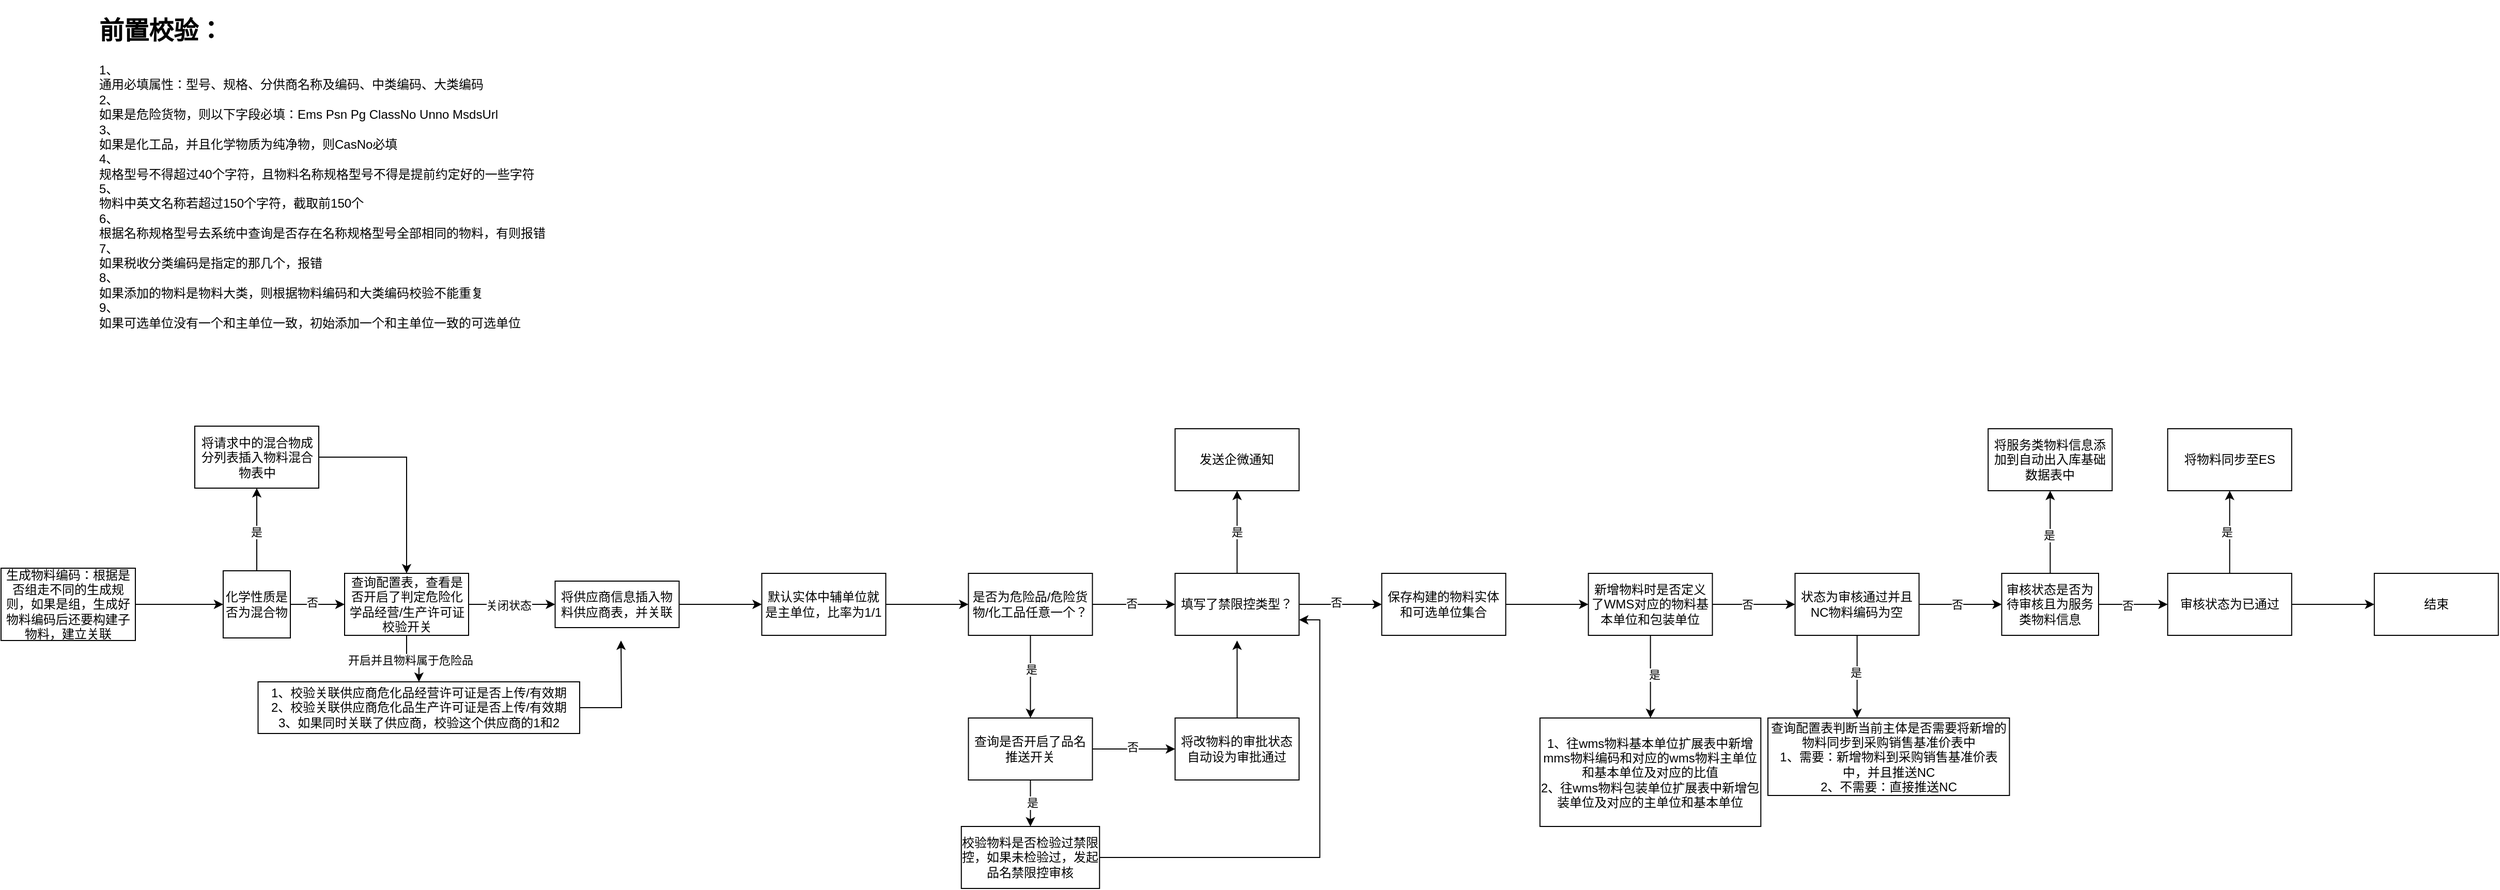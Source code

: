 <mxfile version="22.1.11" type="github">
  <diagram name="第 1 页" id="KGqY5eOQTbdGlDZYk4s8">
    <mxGraphModel dx="616" dy="809" grid="1" gridSize="10" guides="1" tooltips="1" connect="1" arrows="1" fold="1" page="1" pageScale="1" pageWidth="827" pageHeight="1169" math="0" shadow="0">
      <root>
        <mxCell id="0" />
        <mxCell id="1" parent="0" />
        <mxCell id="h73sEmdTAqjSbu8iskxw-2" value="&lt;h1&gt;前置校验：&lt;/h1&gt;&lt;div&gt;1、&lt;/div&gt;通用必填属性：型号、规格、分供商名称及编码、中类编码、大类编码&lt;div&gt;2、&lt;/div&gt;&lt;div&gt;如果是危险货物，则以下字段必填：Ems Psn Pg ClassNo Unno MsdsUrl&lt;/div&gt;&lt;div&gt;3、&lt;/div&gt;如果是化工品，并且化学物质为纯净物，则CasNo必填&lt;br&gt;4、&lt;br&gt;规格型号不得超过40个字符，且物料名称规格型号不得是提前约定好的一些字符&lt;br&gt;5、&lt;br&gt;物料中英文名称若超过150个字符，截取前150个&lt;br&gt;&lt;div style=&quot;border-color: var(--border-color);&quot;&gt;&lt;span style=&quot;background-color: initial;&quot;&gt;6、&lt;/span&gt;&lt;br&gt;&lt;/div&gt;根据名称规格型号去系统中查询是否存在名称规格型号全部相同的物料，有则报错&lt;br&gt;7、&lt;br&gt;如果税收分类编码是指定的那几个，报错&lt;br&gt;8、&lt;br&gt;如果添加的物料是物料大类，则根据物料编码和大类编码校验不能重复&lt;br&gt;9、&lt;br&gt;如果可选单位没有一个和主单位一致，初始添加一个和主单位一致的可选单位" style="text;html=1;strokeColor=none;fillColor=none;spacing=5;spacingTop=-20;whiteSpace=wrap;overflow=hidden;rounded=0;" vertex="1" parent="1">
          <mxGeometry x="100" y="80" width="470" height="370" as="geometry" />
        </mxCell>
        <mxCell id="h73sEmdTAqjSbu8iskxw-6" value="" style="edgeStyle=orthogonalEdgeStyle;rounded=0;orthogonalLoop=1;jettySize=auto;html=1;" edge="1" parent="1" source="h73sEmdTAqjSbu8iskxw-4" target="h73sEmdTAqjSbu8iskxw-5">
          <mxGeometry relative="1" as="geometry" />
        </mxCell>
        <mxCell id="h73sEmdTAqjSbu8iskxw-4" value="生成物料编码：根据是否组走不同的生成规则，如果是组，生成好物料编码后还要构建子物料，建立关联" style="rounded=0;whiteSpace=wrap;html=1;" vertex="1" parent="1">
          <mxGeometry x="10" y="620" width="130" height="70" as="geometry" />
        </mxCell>
        <mxCell id="h73sEmdTAqjSbu8iskxw-8" value="" style="edgeStyle=orthogonalEdgeStyle;rounded=0;orthogonalLoop=1;jettySize=auto;html=1;" edge="1" parent="1" source="h73sEmdTAqjSbu8iskxw-5" target="h73sEmdTAqjSbu8iskxw-7">
          <mxGeometry relative="1" as="geometry" />
        </mxCell>
        <mxCell id="h73sEmdTAqjSbu8iskxw-11" value="是" style="edgeLabel;html=1;align=center;verticalAlign=middle;resizable=0;points=[];" vertex="1" connectable="0" parent="h73sEmdTAqjSbu8iskxw-8">
          <mxGeometry x="-0.054" y="1" relative="1" as="geometry">
            <mxPoint as="offset" />
          </mxGeometry>
        </mxCell>
        <mxCell id="h73sEmdTAqjSbu8iskxw-13" value="" style="edgeStyle=orthogonalEdgeStyle;rounded=0;orthogonalLoop=1;jettySize=auto;html=1;" edge="1" parent="1" source="h73sEmdTAqjSbu8iskxw-5" target="h73sEmdTAqjSbu8iskxw-12">
          <mxGeometry relative="1" as="geometry" />
        </mxCell>
        <mxCell id="h73sEmdTAqjSbu8iskxw-14" value="否" style="edgeLabel;html=1;align=center;verticalAlign=middle;resizable=0;points=[];" vertex="1" connectable="0" parent="h73sEmdTAqjSbu8iskxw-13">
          <mxGeometry x="-0.208" y="2" relative="1" as="geometry">
            <mxPoint as="offset" />
          </mxGeometry>
        </mxCell>
        <mxCell id="h73sEmdTAqjSbu8iskxw-5" value="化学性质是否为混合物" style="whiteSpace=wrap;html=1;rounded=0;" vertex="1" parent="1">
          <mxGeometry x="225" y="622.5" width="65" height="65" as="geometry" />
        </mxCell>
        <mxCell id="h73sEmdTAqjSbu8iskxw-15" style="edgeStyle=orthogonalEdgeStyle;rounded=0;orthogonalLoop=1;jettySize=auto;html=1;entryX=0.5;entryY=0;entryDx=0;entryDy=0;" edge="1" parent="1" source="h73sEmdTAqjSbu8iskxw-7" target="h73sEmdTAqjSbu8iskxw-12">
          <mxGeometry relative="1" as="geometry" />
        </mxCell>
        <mxCell id="h73sEmdTAqjSbu8iskxw-7" value="将请求中的混合物成分列表插入物料混合物表中" style="whiteSpace=wrap;html=1;rounded=0;" vertex="1" parent="1">
          <mxGeometry x="197.5" y="482.5" width="120" height="60" as="geometry" />
        </mxCell>
        <mxCell id="h73sEmdTAqjSbu8iskxw-19" value="" style="edgeStyle=orthogonalEdgeStyle;rounded=0;orthogonalLoop=1;jettySize=auto;html=1;" edge="1" parent="1" source="h73sEmdTAqjSbu8iskxw-12" target="h73sEmdTAqjSbu8iskxw-18">
          <mxGeometry relative="1" as="geometry" />
        </mxCell>
        <mxCell id="h73sEmdTAqjSbu8iskxw-23" value="开启并且物料属于危险品" style="edgeLabel;html=1;align=center;verticalAlign=middle;resizable=0;points=[];" vertex="1" connectable="0" parent="h73sEmdTAqjSbu8iskxw-19">
          <mxGeometry x="-0.1" y="-1" relative="1" as="geometry">
            <mxPoint as="offset" />
          </mxGeometry>
        </mxCell>
        <mxCell id="h73sEmdTAqjSbu8iskxw-25" value="" style="edgeStyle=orthogonalEdgeStyle;rounded=0;orthogonalLoop=1;jettySize=auto;html=1;" edge="1" parent="1" source="h73sEmdTAqjSbu8iskxw-12" target="h73sEmdTAqjSbu8iskxw-24">
          <mxGeometry relative="1" as="geometry" />
        </mxCell>
        <mxCell id="h73sEmdTAqjSbu8iskxw-26" value="关闭状态" style="edgeLabel;html=1;align=center;verticalAlign=middle;resizable=0;points=[];" vertex="1" connectable="0" parent="h73sEmdTAqjSbu8iskxw-25">
          <mxGeometry x="-0.083" y="-1" relative="1" as="geometry">
            <mxPoint as="offset" />
          </mxGeometry>
        </mxCell>
        <mxCell id="h73sEmdTAqjSbu8iskxw-12" value="查询配置表，查看是否开启了判定危险化学品经营/生产许可证校验开关" style="whiteSpace=wrap;html=1;rounded=0;" vertex="1" parent="1">
          <mxGeometry x="342.5" y="625" width="120" height="60" as="geometry" />
        </mxCell>
        <mxCell id="h73sEmdTAqjSbu8iskxw-27" style="edgeStyle=orthogonalEdgeStyle;rounded=0;orthogonalLoop=1;jettySize=auto;html=1;" edge="1" parent="1" source="h73sEmdTAqjSbu8iskxw-18">
          <mxGeometry relative="1" as="geometry">
            <mxPoint x="610" y="690" as="targetPoint" />
          </mxGeometry>
        </mxCell>
        <mxCell id="h73sEmdTAqjSbu8iskxw-18" value="1、校验关联供应商危化品经营许可证是否上传/有效期&lt;br&gt;2、校验关联供应商危化品生产许可证是否上传/有效期&lt;br&gt;3、如果同时关联了供应商，校验这个供应商的1和2" style="whiteSpace=wrap;html=1;rounded=0;" vertex="1" parent="1">
          <mxGeometry x="258.75" y="730" width="311.25" height="50" as="geometry" />
        </mxCell>
        <mxCell id="h73sEmdTAqjSbu8iskxw-29" value="" style="edgeStyle=orthogonalEdgeStyle;rounded=0;orthogonalLoop=1;jettySize=auto;html=1;" edge="1" parent="1" source="h73sEmdTAqjSbu8iskxw-24" target="h73sEmdTAqjSbu8iskxw-28">
          <mxGeometry relative="1" as="geometry" />
        </mxCell>
        <mxCell id="h73sEmdTAqjSbu8iskxw-24" value="将供应商信息插入物料供应商表，并关联" style="whiteSpace=wrap;html=1;rounded=0;" vertex="1" parent="1">
          <mxGeometry x="546.25" y="632.5" width="120" height="45" as="geometry" />
        </mxCell>
        <mxCell id="h73sEmdTAqjSbu8iskxw-31" value="" style="edgeStyle=orthogonalEdgeStyle;rounded=0;orthogonalLoop=1;jettySize=auto;html=1;" edge="1" parent="1" source="h73sEmdTAqjSbu8iskxw-28" target="h73sEmdTAqjSbu8iskxw-30">
          <mxGeometry relative="1" as="geometry" />
        </mxCell>
        <mxCell id="h73sEmdTAqjSbu8iskxw-28" value="默认实体中辅单位就是主单位，比率为1/1" style="whiteSpace=wrap;html=1;rounded=0;" vertex="1" parent="1">
          <mxGeometry x="746.25" y="625" width="120" height="60" as="geometry" />
        </mxCell>
        <mxCell id="h73sEmdTAqjSbu8iskxw-33" value="" style="edgeStyle=orthogonalEdgeStyle;rounded=0;orthogonalLoop=1;jettySize=auto;html=1;" edge="1" parent="1" source="h73sEmdTAqjSbu8iskxw-30" target="h73sEmdTAqjSbu8iskxw-32">
          <mxGeometry relative="1" as="geometry" />
        </mxCell>
        <mxCell id="h73sEmdTAqjSbu8iskxw-34" value="是" style="edgeLabel;html=1;align=center;verticalAlign=middle;resizable=0;points=[];" vertex="1" connectable="0" parent="h73sEmdTAqjSbu8iskxw-33">
          <mxGeometry x="-0.19" relative="1" as="geometry">
            <mxPoint as="offset" />
          </mxGeometry>
        </mxCell>
        <mxCell id="h73sEmdTAqjSbu8iskxw-36" value="" style="edgeStyle=orthogonalEdgeStyle;rounded=0;orthogonalLoop=1;jettySize=auto;html=1;" edge="1" parent="1" source="h73sEmdTAqjSbu8iskxw-30" target="h73sEmdTAqjSbu8iskxw-35">
          <mxGeometry relative="1" as="geometry" />
        </mxCell>
        <mxCell id="h73sEmdTAqjSbu8iskxw-37" value="否" style="edgeLabel;html=1;align=center;verticalAlign=middle;resizable=0;points=[];" vertex="1" connectable="0" parent="h73sEmdTAqjSbu8iskxw-36">
          <mxGeometry x="-0.071" y="1" relative="1" as="geometry">
            <mxPoint as="offset" />
          </mxGeometry>
        </mxCell>
        <mxCell id="h73sEmdTAqjSbu8iskxw-30" value="是否为危险品/危险货物/化工品任意一个？" style="whiteSpace=wrap;html=1;rounded=0;" vertex="1" parent="1">
          <mxGeometry x="946.25" y="625" width="120" height="60" as="geometry" />
        </mxCell>
        <mxCell id="h73sEmdTAqjSbu8iskxw-42" value="" style="edgeStyle=orthogonalEdgeStyle;rounded=0;orthogonalLoop=1;jettySize=auto;html=1;" edge="1" parent="1" source="h73sEmdTAqjSbu8iskxw-32" target="h73sEmdTAqjSbu8iskxw-41">
          <mxGeometry relative="1" as="geometry" />
        </mxCell>
        <mxCell id="h73sEmdTAqjSbu8iskxw-43" value="否" style="edgeLabel;html=1;align=center;verticalAlign=middle;resizable=0;points=[];" vertex="1" connectable="0" parent="h73sEmdTAqjSbu8iskxw-42">
          <mxGeometry x="-0.056" y="2" relative="1" as="geometry">
            <mxPoint as="offset" />
          </mxGeometry>
        </mxCell>
        <mxCell id="h73sEmdTAqjSbu8iskxw-46" value="" style="edgeStyle=orthogonalEdgeStyle;rounded=0;orthogonalLoop=1;jettySize=auto;html=1;" edge="1" parent="1" source="h73sEmdTAqjSbu8iskxw-32" target="h73sEmdTAqjSbu8iskxw-45">
          <mxGeometry relative="1" as="geometry" />
        </mxCell>
        <mxCell id="h73sEmdTAqjSbu8iskxw-47" value="是" style="edgeLabel;html=1;align=center;verticalAlign=middle;resizable=0;points=[];" vertex="1" connectable="0" parent="h73sEmdTAqjSbu8iskxw-46">
          <mxGeometry x="-0.02" y="1" relative="1" as="geometry">
            <mxPoint as="offset" />
          </mxGeometry>
        </mxCell>
        <mxCell id="h73sEmdTAqjSbu8iskxw-32" value="查询是否开启了品名推送开关" style="whiteSpace=wrap;html=1;rounded=0;" vertex="1" parent="1">
          <mxGeometry x="946.25" y="765" width="120" height="60" as="geometry" />
        </mxCell>
        <mxCell id="h73sEmdTAqjSbu8iskxw-39" value="" style="edgeStyle=orthogonalEdgeStyle;rounded=0;orthogonalLoop=1;jettySize=auto;html=1;" edge="1" parent="1" source="h73sEmdTAqjSbu8iskxw-35" target="h73sEmdTAqjSbu8iskxw-38">
          <mxGeometry relative="1" as="geometry" />
        </mxCell>
        <mxCell id="h73sEmdTAqjSbu8iskxw-40" value="是" style="edgeLabel;html=1;align=center;verticalAlign=middle;resizable=0;points=[];" vertex="1" connectable="0" parent="h73sEmdTAqjSbu8iskxw-39">
          <mxGeometry x="0.015" y="1" relative="1" as="geometry">
            <mxPoint as="offset" />
          </mxGeometry>
        </mxCell>
        <mxCell id="h73sEmdTAqjSbu8iskxw-50" value="" style="edgeStyle=orthogonalEdgeStyle;rounded=0;orthogonalLoop=1;jettySize=auto;html=1;" edge="1" parent="1" source="h73sEmdTAqjSbu8iskxw-35" target="h73sEmdTAqjSbu8iskxw-49">
          <mxGeometry relative="1" as="geometry" />
        </mxCell>
        <mxCell id="h73sEmdTAqjSbu8iskxw-51" value="否" style="edgeLabel;html=1;align=center;verticalAlign=middle;resizable=0;points=[];" vertex="1" connectable="0" parent="h73sEmdTAqjSbu8iskxw-50">
          <mxGeometry x="-0.131" y="2" relative="1" as="geometry">
            <mxPoint as="offset" />
          </mxGeometry>
        </mxCell>
        <mxCell id="h73sEmdTAqjSbu8iskxw-35" value="填写了禁限控类型？" style="whiteSpace=wrap;html=1;rounded=0;" vertex="1" parent="1">
          <mxGeometry x="1146.25" y="625" width="120" height="60" as="geometry" />
        </mxCell>
        <mxCell id="h73sEmdTAqjSbu8iskxw-38" value="发送企微通知" style="whiteSpace=wrap;html=1;rounded=0;" vertex="1" parent="1">
          <mxGeometry x="1146.25" y="485" width="120" height="60" as="geometry" />
        </mxCell>
        <mxCell id="h73sEmdTAqjSbu8iskxw-44" style="edgeStyle=orthogonalEdgeStyle;rounded=0;orthogonalLoop=1;jettySize=auto;html=1;" edge="1" parent="1" source="h73sEmdTAqjSbu8iskxw-41">
          <mxGeometry relative="1" as="geometry">
            <mxPoint x="1206.25" y="690" as="targetPoint" />
          </mxGeometry>
        </mxCell>
        <mxCell id="h73sEmdTAqjSbu8iskxw-41" value="将改物料的审批状态自动设为审批通过" style="whiteSpace=wrap;html=1;rounded=0;" vertex="1" parent="1">
          <mxGeometry x="1146.25" y="765" width="120" height="60" as="geometry" />
        </mxCell>
        <mxCell id="h73sEmdTAqjSbu8iskxw-48" style="edgeStyle=orthogonalEdgeStyle;rounded=0;orthogonalLoop=1;jettySize=auto;html=1;entryX=1;entryY=0.75;entryDx=0;entryDy=0;" edge="1" parent="1" source="h73sEmdTAqjSbu8iskxw-45" target="h73sEmdTAqjSbu8iskxw-35">
          <mxGeometry relative="1" as="geometry" />
        </mxCell>
        <mxCell id="h73sEmdTAqjSbu8iskxw-45" value="校验物料是否检验过禁限控，如果未检验过，发起品名禁限控审核" style="whiteSpace=wrap;html=1;rounded=0;" vertex="1" parent="1">
          <mxGeometry x="939.38" y="870" width="133.75" height="60" as="geometry" />
        </mxCell>
        <mxCell id="h73sEmdTAqjSbu8iskxw-53" value="" style="edgeStyle=orthogonalEdgeStyle;rounded=0;orthogonalLoop=1;jettySize=auto;html=1;" edge="1" parent="1" source="h73sEmdTAqjSbu8iskxw-49" target="h73sEmdTAqjSbu8iskxw-52">
          <mxGeometry relative="1" as="geometry" />
        </mxCell>
        <mxCell id="h73sEmdTAqjSbu8iskxw-49" value="保存构建的物料实体和可选单位集合" style="whiteSpace=wrap;html=1;rounded=0;" vertex="1" parent="1">
          <mxGeometry x="1346.25" y="625" width="120" height="60" as="geometry" />
        </mxCell>
        <mxCell id="h73sEmdTAqjSbu8iskxw-55" value="" style="edgeStyle=orthogonalEdgeStyle;rounded=0;orthogonalLoop=1;jettySize=auto;html=1;" edge="1" parent="1" source="h73sEmdTAqjSbu8iskxw-52" target="h73sEmdTAqjSbu8iskxw-54">
          <mxGeometry relative="1" as="geometry" />
        </mxCell>
        <mxCell id="h73sEmdTAqjSbu8iskxw-56" value="是" style="edgeLabel;html=1;align=center;verticalAlign=middle;resizable=0;points=[];" vertex="1" connectable="0" parent="h73sEmdTAqjSbu8iskxw-55">
          <mxGeometry x="-0.055" y="3" relative="1" as="geometry">
            <mxPoint as="offset" />
          </mxGeometry>
        </mxCell>
        <mxCell id="h73sEmdTAqjSbu8iskxw-58" value="" style="edgeStyle=orthogonalEdgeStyle;rounded=0;orthogonalLoop=1;jettySize=auto;html=1;" edge="1" parent="1" source="h73sEmdTAqjSbu8iskxw-52" target="h73sEmdTAqjSbu8iskxw-57">
          <mxGeometry relative="1" as="geometry" />
        </mxCell>
        <mxCell id="h73sEmdTAqjSbu8iskxw-59" value="否" style="edgeLabel;html=1;align=center;verticalAlign=middle;resizable=0;points=[];" vertex="1" connectable="0" parent="h73sEmdTAqjSbu8iskxw-58">
          <mxGeometry x="-0.166" relative="1" as="geometry">
            <mxPoint as="offset" />
          </mxGeometry>
        </mxCell>
        <mxCell id="h73sEmdTAqjSbu8iskxw-52" value="新增物料时是否定义了WMS对应的物料基本单位和包装单位" style="whiteSpace=wrap;html=1;rounded=0;" vertex="1" parent="1">
          <mxGeometry x="1546.25" y="625" width="120" height="60" as="geometry" />
        </mxCell>
        <mxCell id="h73sEmdTAqjSbu8iskxw-54" value="1、往wms物料基本单位扩展表中新增mms物料编码和对应的wms物料主单位和基本单位及对应的比值&lt;br&gt;2、往wms物料包装单位扩展表中新增包装单位及对应的主单位和基本单位" style="whiteSpace=wrap;html=1;rounded=0;" vertex="1" parent="1">
          <mxGeometry x="1499.38" y="765" width="213.75" height="105" as="geometry" />
        </mxCell>
        <mxCell id="h73sEmdTAqjSbu8iskxw-61" value="" style="edgeStyle=orthogonalEdgeStyle;rounded=0;orthogonalLoop=1;jettySize=auto;html=1;" edge="1" parent="1" source="h73sEmdTAqjSbu8iskxw-57" target="h73sEmdTAqjSbu8iskxw-60">
          <mxGeometry relative="1" as="geometry">
            <Array as="points">
              <mxPoint x="1806" y="720" />
              <mxPoint x="1806" y="720" />
            </Array>
          </mxGeometry>
        </mxCell>
        <mxCell id="h73sEmdTAqjSbu8iskxw-62" value="是" style="edgeLabel;html=1;align=center;verticalAlign=middle;resizable=0;points=[];" vertex="1" connectable="0" parent="h73sEmdTAqjSbu8iskxw-61">
          <mxGeometry x="-0.105" y="-2" relative="1" as="geometry">
            <mxPoint as="offset" />
          </mxGeometry>
        </mxCell>
        <mxCell id="h73sEmdTAqjSbu8iskxw-64" value="" style="edgeStyle=orthogonalEdgeStyle;rounded=0;orthogonalLoop=1;jettySize=auto;html=1;" edge="1" parent="1" source="h73sEmdTAqjSbu8iskxw-57" target="h73sEmdTAqjSbu8iskxw-63">
          <mxGeometry relative="1" as="geometry" />
        </mxCell>
        <mxCell id="h73sEmdTAqjSbu8iskxw-65" value="否" style="edgeLabel;html=1;align=center;verticalAlign=middle;resizable=0;points=[];" vertex="1" connectable="0" parent="h73sEmdTAqjSbu8iskxw-64">
          <mxGeometry x="-0.106" relative="1" as="geometry">
            <mxPoint as="offset" />
          </mxGeometry>
        </mxCell>
        <mxCell id="h73sEmdTAqjSbu8iskxw-57" value="状态为审核通过并且NC物料编码为空" style="whiteSpace=wrap;html=1;rounded=0;" vertex="1" parent="1">
          <mxGeometry x="1746.25" y="625" width="120" height="60" as="geometry" />
        </mxCell>
        <mxCell id="h73sEmdTAqjSbu8iskxw-60" value="查询配置表判断当前主体是否需要将新增的物料同步到采购销售基准价表中&lt;br&gt;1、需要：新增物料到采购销售基准价表中，并且推送NC&lt;br&gt;2、不需要：直接推送NC" style="whiteSpace=wrap;html=1;rounded=0;" vertex="1" parent="1">
          <mxGeometry x="1720" y="765" width="233.75" height="75" as="geometry" />
        </mxCell>
        <mxCell id="h73sEmdTAqjSbu8iskxw-70" value="" style="edgeStyle=orthogonalEdgeStyle;rounded=0;orthogonalLoop=1;jettySize=auto;html=1;" edge="1" parent="1" source="h73sEmdTAqjSbu8iskxw-63" target="h73sEmdTAqjSbu8iskxw-69">
          <mxGeometry relative="1" as="geometry">
            <Array as="points">
              <mxPoint x="1993" y="580" />
              <mxPoint x="1993" y="580" />
            </Array>
          </mxGeometry>
        </mxCell>
        <mxCell id="h73sEmdTAqjSbu8iskxw-71" value="是" style="edgeLabel;html=1;align=center;verticalAlign=middle;resizable=0;points=[];" vertex="1" connectable="0" parent="h73sEmdTAqjSbu8iskxw-70">
          <mxGeometry x="-0.07" y="1" relative="1" as="geometry">
            <mxPoint as="offset" />
          </mxGeometry>
        </mxCell>
        <mxCell id="h73sEmdTAqjSbu8iskxw-73" value="" style="edgeStyle=orthogonalEdgeStyle;rounded=0;orthogonalLoop=1;jettySize=auto;html=1;" edge="1" parent="1" source="h73sEmdTAqjSbu8iskxw-63" target="h73sEmdTAqjSbu8iskxw-72">
          <mxGeometry relative="1" as="geometry" />
        </mxCell>
        <mxCell id="h73sEmdTAqjSbu8iskxw-74" value="否" style="edgeLabel;html=1;align=center;verticalAlign=middle;resizable=0;points=[];" vertex="1" connectable="0" parent="h73sEmdTAqjSbu8iskxw-73">
          <mxGeometry x="-0.175" y="-1" relative="1" as="geometry">
            <mxPoint as="offset" />
          </mxGeometry>
        </mxCell>
        <mxCell id="h73sEmdTAqjSbu8iskxw-63" value="审核状态是否为待审核且为服务类物料信息" style="whiteSpace=wrap;html=1;rounded=0;" vertex="1" parent="1">
          <mxGeometry x="1946.25" y="625" width="93.75" height="60" as="geometry" />
        </mxCell>
        <mxCell id="h73sEmdTAqjSbu8iskxw-69" value="将服务类物料信息添加到自动出入库基础数据表中" style="whiteSpace=wrap;html=1;rounded=0;" vertex="1" parent="1">
          <mxGeometry x="1933.125" y="485" width="120" height="60" as="geometry" />
        </mxCell>
        <mxCell id="h73sEmdTAqjSbu8iskxw-76" value="" style="edgeStyle=orthogonalEdgeStyle;rounded=0;orthogonalLoop=1;jettySize=auto;html=1;" edge="1" parent="1" source="h73sEmdTAqjSbu8iskxw-72" target="h73sEmdTAqjSbu8iskxw-75">
          <mxGeometry relative="1" as="geometry" />
        </mxCell>
        <mxCell id="h73sEmdTAqjSbu8iskxw-77" value="是" style="edgeLabel;html=1;align=center;verticalAlign=middle;resizable=0;points=[];" vertex="1" connectable="0" parent="h73sEmdTAqjSbu8iskxw-76">
          <mxGeometry x="0.01" y="3" relative="1" as="geometry">
            <mxPoint as="offset" />
          </mxGeometry>
        </mxCell>
        <mxCell id="h73sEmdTAqjSbu8iskxw-79" value="" style="edgeStyle=orthogonalEdgeStyle;rounded=0;orthogonalLoop=1;jettySize=auto;html=1;" edge="1" parent="1" source="h73sEmdTAqjSbu8iskxw-72" target="h73sEmdTAqjSbu8iskxw-78">
          <mxGeometry relative="1" as="geometry" />
        </mxCell>
        <mxCell id="h73sEmdTAqjSbu8iskxw-72" value="审核状态为已通过" style="whiteSpace=wrap;html=1;rounded=0;" vertex="1" parent="1">
          <mxGeometry x="2106.875" y="625" width="120" height="60" as="geometry" />
        </mxCell>
        <mxCell id="h73sEmdTAqjSbu8iskxw-75" value="将物料同步至ES" style="whiteSpace=wrap;html=1;rounded=0;" vertex="1" parent="1">
          <mxGeometry x="2106.875" y="485" width="120" height="60" as="geometry" />
        </mxCell>
        <mxCell id="h73sEmdTAqjSbu8iskxw-78" value="结束" style="whiteSpace=wrap;html=1;rounded=0;" vertex="1" parent="1">
          <mxGeometry x="2306.875" y="625" width="120" height="60" as="geometry" />
        </mxCell>
      </root>
    </mxGraphModel>
  </diagram>
</mxfile>
